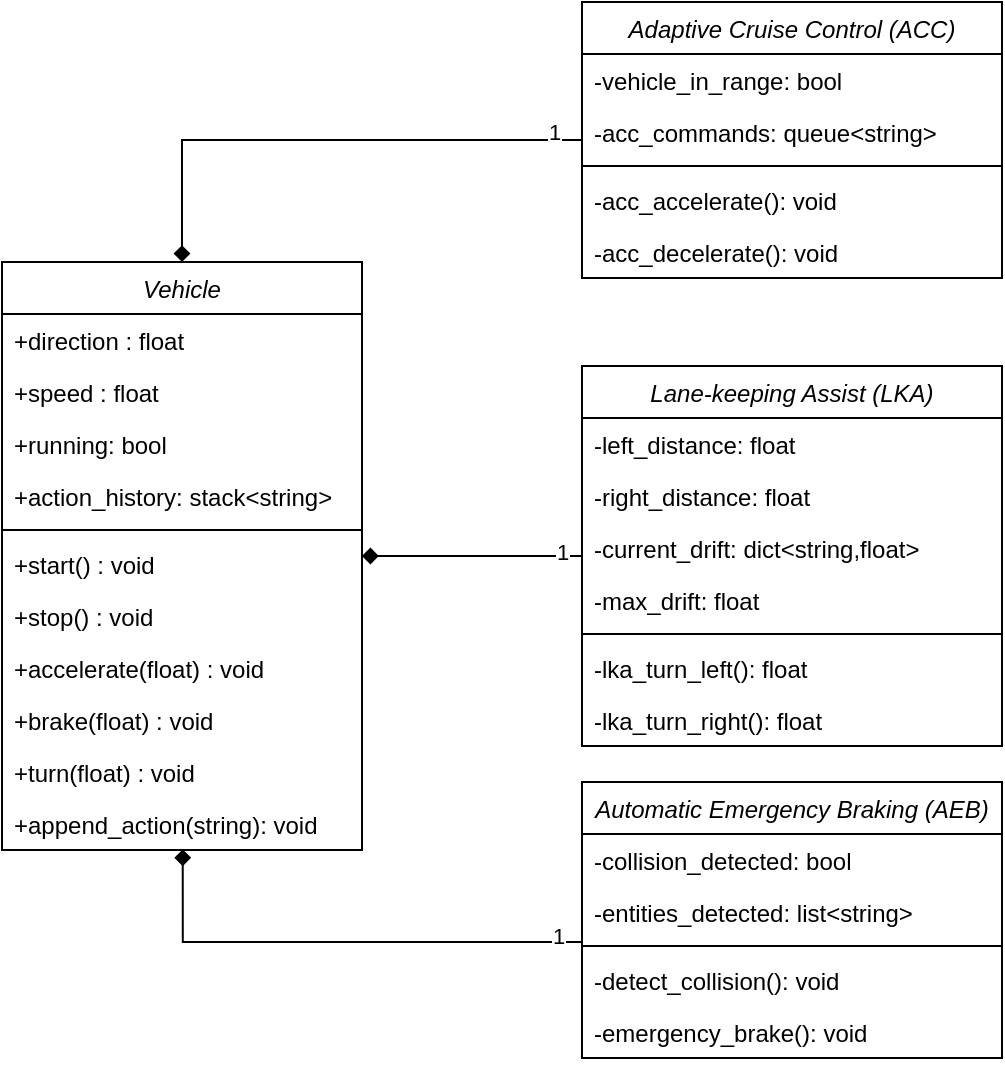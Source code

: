 <mxfile version="20.3.0" type="device"><diagram id="C5RBs43oDa-KdzZeNtuy" name="Page-1"><mxGraphModel dx="981" dy="597" grid="1" gridSize="10" guides="1" tooltips="1" connect="1" arrows="1" fold="1" page="1" pageScale="1" pageWidth="827" pageHeight="1169" math="0" shadow="0"><root><mxCell id="WIyWlLk6GJQsqaUBKTNV-0"/><mxCell id="WIyWlLk6GJQsqaUBKTNV-1" parent="WIyWlLk6GJQsqaUBKTNV-0"/><mxCell id="zkfFHV4jXpPFQw0GAbJ--0" value="Vehicle" style="swimlane;fontStyle=2;align=center;verticalAlign=top;childLayout=stackLayout;horizontal=1;startSize=26;horizontalStack=0;resizeParent=1;resizeLast=0;collapsible=1;marginBottom=0;rounded=0;shadow=0;strokeWidth=1;" parent="WIyWlLk6GJQsqaUBKTNV-1" vertex="1"><mxGeometry x="190" y="250" width="180" height="294" as="geometry"><mxRectangle x="220" y="160" width="160" height="26" as="alternateBounds"/></mxGeometry></mxCell><mxCell id="zkfFHV4jXpPFQw0GAbJ--1" value="+direction : float" style="text;align=left;verticalAlign=top;spacingLeft=4;spacingRight=4;overflow=hidden;rotatable=0;points=[[0,0.5],[1,0.5]];portConstraint=eastwest;" parent="zkfFHV4jXpPFQw0GAbJ--0" vertex="1"><mxGeometry y="26" width="180" height="26" as="geometry"/></mxCell><mxCell id="zkfFHV4jXpPFQw0GAbJ--2" value="+speed : float" style="text;align=left;verticalAlign=top;spacingLeft=4;spacingRight=4;overflow=hidden;rotatable=0;points=[[0,0.5],[1,0.5]];portConstraint=eastwest;rounded=0;shadow=0;html=0;" parent="zkfFHV4jXpPFQw0GAbJ--0" vertex="1"><mxGeometry y="52" width="180" height="26" as="geometry"/></mxCell><mxCell id="mii2rGx8am7IwSkeR5Ow-42" value="+running: bool" style="text;align=left;verticalAlign=top;spacingLeft=4;spacingRight=4;overflow=hidden;rotatable=0;points=[[0,0.5],[1,0.5]];portConstraint=eastwest;rounded=0;shadow=0;html=0;" parent="zkfFHV4jXpPFQw0GAbJ--0" vertex="1"><mxGeometry y="78" width="180" height="26" as="geometry"/></mxCell><mxCell id="QdHuCyK7JrDkJNNDOWvG-0" value="+action_history: stack&lt;string&gt;" style="text;align=left;verticalAlign=top;spacingLeft=4;spacingRight=4;overflow=hidden;rotatable=0;points=[[0,0.5],[1,0.5]];portConstraint=eastwest;rounded=0;shadow=0;html=0;" vertex="1" parent="zkfFHV4jXpPFQw0GAbJ--0"><mxGeometry y="104" width="180" height="26" as="geometry"/></mxCell><mxCell id="zkfFHV4jXpPFQw0GAbJ--4" value="" style="line;html=1;strokeWidth=1;align=left;verticalAlign=middle;spacingTop=-1;spacingLeft=3;spacingRight=3;rotatable=0;labelPosition=right;points=[];portConstraint=eastwest;" parent="zkfFHV4jXpPFQw0GAbJ--0" vertex="1"><mxGeometry y="130" width="180" height="8" as="geometry"/></mxCell><mxCell id="mii2rGx8am7IwSkeR5Ow-43" value="+start() : void" style="text;align=left;verticalAlign=top;spacingLeft=4;spacingRight=4;overflow=hidden;rotatable=0;points=[[0,0.5],[1,0.5]];portConstraint=eastwest;" parent="zkfFHV4jXpPFQw0GAbJ--0" vertex="1"><mxGeometry y="138" width="180" height="26" as="geometry"/></mxCell><mxCell id="mii2rGx8am7IwSkeR5Ow-44" value="+stop() : void" style="text;align=left;verticalAlign=top;spacingLeft=4;spacingRight=4;overflow=hidden;rotatable=0;points=[[0,0.5],[1,0.5]];portConstraint=eastwest;" parent="zkfFHV4jXpPFQw0GAbJ--0" vertex="1"><mxGeometry y="164" width="180" height="26" as="geometry"/></mxCell><mxCell id="lTzDsfitRxZ7q9W2kJzX-4" value="+accelerate(float) : void" style="text;align=left;verticalAlign=top;spacingLeft=4;spacingRight=4;overflow=hidden;rotatable=0;points=[[0,0.5],[1,0.5]];portConstraint=eastwest;" parent="zkfFHV4jXpPFQw0GAbJ--0" vertex="1"><mxGeometry y="190" width="180" height="26" as="geometry"/></mxCell><mxCell id="zkfFHV4jXpPFQw0GAbJ--5" value="+brake(float) : void" style="text;align=left;verticalAlign=top;spacingLeft=4;spacingRight=4;overflow=hidden;rotatable=0;points=[[0,0.5],[1,0.5]];portConstraint=eastwest;" parent="zkfFHV4jXpPFQw0GAbJ--0" vertex="1"><mxGeometry y="216" width="180" height="26" as="geometry"/></mxCell><mxCell id="lTzDsfitRxZ7q9W2kJzX-5" value="+turn(float) : void" style="text;align=left;verticalAlign=top;spacingLeft=4;spacingRight=4;overflow=hidden;rotatable=0;points=[[0,0.5],[1,0.5]];portConstraint=eastwest;" parent="zkfFHV4jXpPFQw0GAbJ--0" vertex="1"><mxGeometry y="242" width="180" height="26" as="geometry"/></mxCell><mxCell id="QdHuCyK7JrDkJNNDOWvG-1" value="+append_action(string): void" style="text;align=left;verticalAlign=top;spacingLeft=4;spacingRight=4;overflow=hidden;rotatable=0;points=[[0,0.5],[1,0.5]];portConstraint=eastwest;" vertex="1" parent="zkfFHV4jXpPFQw0GAbJ--0"><mxGeometry y="268" width="180" height="26" as="geometry"/></mxCell><mxCell id="ZNRvxXahvgJ5h_fGLTMg-5" style="edgeStyle=orthogonalEdgeStyle;rounded=0;orthogonalLoop=1;jettySize=auto;html=1;entryX=0.5;entryY=0;entryDx=0;entryDy=0;endArrow=diamond;endFill=1;" parent="WIyWlLk6GJQsqaUBKTNV-1" source="mii2rGx8am7IwSkeR5Ow-13" target="zkfFHV4jXpPFQw0GAbJ--0" edge="1"><mxGeometry relative="1" as="geometry"/></mxCell><mxCell id="ZNRvxXahvgJ5h_fGLTMg-7" value="1" style="edgeLabel;html=1;align=center;verticalAlign=middle;resizable=0;points=[];" parent="ZNRvxXahvgJ5h_fGLTMg-5" vertex="1" connectable="0"><mxGeometry x="-0.887" y="-4" relative="1" as="geometry"><mxPoint as="offset"/></mxGeometry></mxCell><mxCell id="mii2rGx8am7IwSkeR5Ow-13" value="Adaptive Cruise Control (ACC)" style="swimlane;fontStyle=2;align=center;verticalAlign=top;childLayout=stackLayout;horizontal=1;startSize=26;horizontalStack=0;resizeParent=1;resizeLast=0;collapsible=1;marginBottom=0;rounded=0;shadow=0;strokeWidth=1;" parent="WIyWlLk6GJQsqaUBKTNV-1" vertex="1"><mxGeometry x="480" y="120" width="210" height="138" as="geometry"><mxRectangle x="480" y="160" width="220" height="26" as="alternateBounds"/></mxGeometry></mxCell><mxCell id="mii2rGx8am7IwSkeR5Ow-14" value="-vehicle_in_range: bool" style="text;align=left;verticalAlign=top;spacingLeft=4;spacingRight=4;overflow=hidden;rotatable=0;points=[[0,0.5],[1,0.5]];portConstraint=eastwest;" parent="mii2rGx8am7IwSkeR5Ow-13" vertex="1"><mxGeometry y="26" width="210" height="26" as="geometry"/></mxCell><mxCell id="QdHuCyK7JrDkJNNDOWvG-5" value="-acc_commands: queue&lt;string&gt;" style="text;align=left;verticalAlign=top;spacingLeft=4;spacingRight=4;overflow=hidden;rotatable=0;points=[[0,0.5],[1,0.5]];portConstraint=eastwest;" vertex="1" parent="mii2rGx8am7IwSkeR5Ow-13"><mxGeometry y="52" width="210" height="26" as="geometry"/></mxCell><mxCell id="mii2rGx8am7IwSkeR5Ow-16" value="" style="line;html=1;strokeWidth=1;align=left;verticalAlign=middle;spacingTop=-1;spacingLeft=3;spacingRight=3;rotatable=0;labelPosition=right;points=[];portConstraint=eastwest;" parent="mii2rGx8am7IwSkeR5Ow-13" vertex="1"><mxGeometry y="78" width="210" height="8" as="geometry"/></mxCell><mxCell id="mii2rGx8am7IwSkeR5Ow-17" value="-acc_accelerate(): void" style="text;align=left;verticalAlign=top;spacingLeft=4;spacingRight=4;overflow=hidden;rotatable=0;points=[[0,0.5],[1,0.5]];portConstraint=eastwest;" parent="mii2rGx8am7IwSkeR5Ow-13" vertex="1"><mxGeometry y="86" width="210" height="26" as="geometry"/></mxCell><mxCell id="mii2rGx8am7IwSkeR5Ow-18" value="-acc_decelerate(): void" style="text;align=left;verticalAlign=top;spacingLeft=4;spacingRight=4;overflow=hidden;rotatable=0;points=[[0,0.5],[1,0.5]];portConstraint=eastwest;" parent="mii2rGx8am7IwSkeR5Ow-13" vertex="1"><mxGeometry y="112" width="210" height="26" as="geometry"/></mxCell><mxCell id="ZNRvxXahvgJ5h_fGLTMg-4" style="edgeStyle=orthogonalEdgeStyle;rounded=0;orthogonalLoop=1;jettySize=auto;html=1;endArrow=diamond;endFill=1;" parent="WIyWlLk6GJQsqaUBKTNV-1" source="mii2rGx8am7IwSkeR5Ow-25" target="zkfFHV4jXpPFQw0GAbJ--0" edge="1"><mxGeometry relative="1" as="geometry"/></mxCell><mxCell id="ZNRvxXahvgJ5h_fGLTMg-6" value="1" style="edgeLabel;html=1;align=center;verticalAlign=middle;resizable=0;points=[];" parent="ZNRvxXahvgJ5h_fGLTMg-4" vertex="1" connectable="0"><mxGeometry x="-0.807" y="-2" relative="1" as="geometry"><mxPoint as="offset"/></mxGeometry></mxCell><mxCell id="mii2rGx8am7IwSkeR5Ow-25" value="Lane-keeping Assist (LKA)" style="swimlane;fontStyle=2;align=center;verticalAlign=top;childLayout=stackLayout;horizontal=1;startSize=26;horizontalStack=0;resizeParent=1;resizeLast=0;collapsible=1;marginBottom=0;rounded=0;shadow=0;strokeWidth=1;" parent="WIyWlLk6GJQsqaUBKTNV-1" vertex="1"><mxGeometry x="480" y="302" width="210" height="190" as="geometry"><mxRectangle x="480" y="302" width="220" height="26" as="alternateBounds"/></mxGeometry></mxCell><mxCell id="mii2rGx8am7IwSkeR5Ow-26" value="-left_distance: float" style="text;align=left;verticalAlign=top;spacingLeft=4;spacingRight=4;overflow=hidden;rotatable=0;points=[[0,0.5],[1,0.5]];portConstraint=eastwest;" parent="mii2rGx8am7IwSkeR5Ow-25" vertex="1"><mxGeometry y="26" width="210" height="26" as="geometry"/></mxCell><mxCell id="mii2rGx8am7IwSkeR5Ow-27" value="-right_distance: float" style="text;align=left;verticalAlign=top;spacingLeft=4;spacingRight=4;overflow=hidden;rotatable=0;points=[[0,0.5],[1,0.5]];portConstraint=eastwest;rounded=0;shadow=0;html=0;" parent="mii2rGx8am7IwSkeR5Ow-25" vertex="1"><mxGeometry y="52" width="210" height="26" as="geometry"/></mxCell><mxCell id="ZNRvxXahvgJ5h_fGLTMg-0" value="-current_drift: dict&lt;string,float&gt;" style="text;align=left;verticalAlign=top;spacingLeft=4;spacingRight=4;overflow=hidden;rotatable=0;points=[[0,0.5],[1,0.5]];portConstraint=eastwest;rounded=0;shadow=0;html=0;" parent="mii2rGx8am7IwSkeR5Ow-25" vertex="1"><mxGeometry y="78" width="210" height="26" as="geometry"/></mxCell><mxCell id="ZNRvxXahvgJ5h_fGLTMg-1" value="-max_drift: float" style="text;align=left;verticalAlign=top;spacingLeft=4;spacingRight=4;overflow=hidden;rotatable=0;points=[[0,0.5],[1,0.5]];portConstraint=eastwest;rounded=0;shadow=0;html=0;" parent="mii2rGx8am7IwSkeR5Ow-25" vertex="1"><mxGeometry y="104" width="210" height="26" as="geometry"/></mxCell><mxCell id="mii2rGx8am7IwSkeR5Ow-28" value="" style="line;html=1;strokeWidth=1;align=left;verticalAlign=middle;spacingTop=-1;spacingLeft=3;spacingRight=3;rotatable=0;labelPosition=right;points=[];portConstraint=eastwest;" parent="mii2rGx8am7IwSkeR5Ow-25" vertex="1"><mxGeometry y="130" width="210" height="8" as="geometry"/></mxCell><mxCell id="mii2rGx8am7IwSkeR5Ow-29" value="-lka_turn_left(): float" style="text;align=left;verticalAlign=top;spacingLeft=4;spacingRight=4;overflow=hidden;rotatable=0;points=[[0,0.5],[1,0.5]];portConstraint=eastwest;" parent="mii2rGx8am7IwSkeR5Ow-25" vertex="1"><mxGeometry y="138" width="210" height="26" as="geometry"/></mxCell><mxCell id="mii2rGx8am7IwSkeR5Ow-30" value="-lka_turn_right(): float" style="text;align=left;verticalAlign=top;spacingLeft=4;spacingRight=4;overflow=hidden;rotatable=0;points=[[0,0.5],[1,0.5]];portConstraint=eastwest;" parent="mii2rGx8am7IwSkeR5Ow-25" vertex="1"><mxGeometry y="164" width="210" height="26" as="geometry"/></mxCell><mxCell id="ZNRvxXahvgJ5h_fGLTMg-2" style="edgeStyle=orthogonalEdgeStyle;rounded=0;orthogonalLoop=1;jettySize=auto;html=1;endArrow=diamond;endFill=1;entryX=0.502;entryY=0.988;entryDx=0;entryDy=0;entryPerimeter=0;" parent="WIyWlLk6GJQsqaUBKTNV-1" source="mii2rGx8am7IwSkeR5Ow-33" target="QdHuCyK7JrDkJNNDOWvG-1" edge="1"><mxGeometry relative="1" as="geometry"><mxPoint x="250" y="566" as="targetPoint"/><Array as="points"><mxPoint x="280" y="590"/></Array></mxGeometry></mxCell><mxCell id="ZNRvxXahvgJ5h_fGLTMg-8" value="1" style="edgeLabel;html=1;align=center;verticalAlign=middle;resizable=0;points=[];" parent="ZNRvxXahvgJ5h_fGLTMg-2" vertex="1" connectable="0"><mxGeometry x="-0.898" y="-3" relative="1" as="geometry"><mxPoint as="offset"/></mxGeometry></mxCell><mxCell id="mii2rGx8am7IwSkeR5Ow-33" value="Automatic Emergency Braking (AEB)" style="swimlane;fontStyle=2;align=center;verticalAlign=top;childLayout=stackLayout;horizontal=1;startSize=26;horizontalStack=0;resizeParent=1;resizeLast=0;collapsible=1;marginBottom=0;rounded=0;shadow=0;strokeWidth=1;" parent="WIyWlLk6GJQsqaUBKTNV-1" vertex="1"><mxGeometry x="480" y="510" width="210" height="138" as="geometry"><mxRectangle x="480" y="510" width="220" height="26" as="alternateBounds"/></mxGeometry></mxCell><mxCell id="mii2rGx8am7IwSkeR5Ow-34" value="-collision_detected: bool" style="text;align=left;verticalAlign=top;spacingLeft=4;spacingRight=4;overflow=hidden;rotatable=0;points=[[0,0.5],[1,0.5]];portConstraint=eastwest;" parent="mii2rGx8am7IwSkeR5Ow-33" vertex="1"><mxGeometry y="26" width="210" height="26" as="geometry"/></mxCell><mxCell id="QdHuCyK7JrDkJNNDOWvG-4" value="-entities_detected: list&lt;string&gt;" style="text;align=left;verticalAlign=top;spacingLeft=4;spacingRight=4;overflow=hidden;rotatable=0;points=[[0,0.5],[1,0.5]];portConstraint=eastwest;" vertex="1" parent="mii2rGx8am7IwSkeR5Ow-33"><mxGeometry y="52" width="210" height="26" as="geometry"/></mxCell><mxCell id="mii2rGx8am7IwSkeR5Ow-36" value="" style="line;html=1;strokeWidth=1;align=left;verticalAlign=middle;spacingTop=-1;spacingLeft=3;spacingRight=3;rotatable=0;labelPosition=right;points=[];portConstraint=eastwest;" parent="mii2rGx8am7IwSkeR5Ow-33" vertex="1"><mxGeometry y="78" width="210" height="8" as="geometry"/></mxCell><mxCell id="mii2rGx8am7IwSkeR5Ow-37" value="-detect_collision(): void" style="text;align=left;verticalAlign=top;spacingLeft=4;spacingRight=4;overflow=hidden;rotatable=0;points=[[0,0.5],[1,0.5]];portConstraint=eastwest;" parent="mii2rGx8am7IwSkeR5Ow-33" vertex="1"><mxGeometry y="86" width="210" height="26" as="geometry"/></mxCell><mxCell id="mii2rGx8am7IwSkeR5Ow-38" value="-emergency_brake(): void" style="text;align=left;verticalAlign=top;spacingLeft=4;spacingRight=4;overflow=hidden;rotatable=0;points=[[0,0.5],[1,0.5]];portConstraint=eastwest;" parent="mii2rGx8am7IwSkeR5Ow-33" vertex="1"><mxGeometry y="112" width="210" height="26" as="geometry"/></mxCell></root></mxGraphModel></diagram></mxfile>